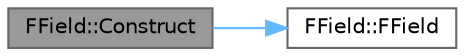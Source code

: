 digraph "FField::Construct"
{
 // INTERACTIVE_SVG=YES
 // LATEX_PDF_SIZE
  bgcolor="transparent";
  edge [fontname=Helvetica,fontsize=10,labelfontname=Helvetica,labelfontsize=10];
  node [fontname=Helvetica,fontsize=10,shape=box,height=0.2,width=0.4];
  rankdir="LR";
  Node1 [id="Node000001",label="FField::Construct",height=0.2,width=0.4,color="gray40", fillcolor="grey60", style="filled", fontcolor="black",tooltip="Constructs a new field given its class."];
  Node1 -> Node2 [id="edge1_Node000001_Node000002",color="steelblue1",style="solid",tooltip=" "];
  Node2 [id="Node000002",label="FField::FField",height=0.2,width=0.4,color="grey40", fillcolor="white", style="filled",URL="$d5/d7d/classFField.html#a7a6237290d231df03c6a4648c9eb6006",tooltip=" "];
}
